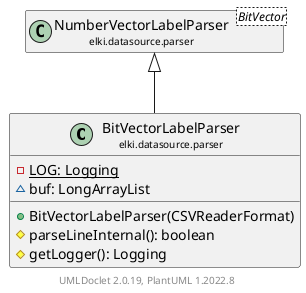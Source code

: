 @startuml
    remove .*\.(Instance|Par|Parameterizer|Factory)$
    set namespaceSeparator none
    hide empty fields
    hide empty methods

    class "<size:14>BitVectorLabelParser\n<size:10>elki.datasource.parser" as elki.datasource.parser.BitVectorLabelParser [[BitVectorLabelParser.html]] {
        {static} -LOG: Logging
        ~buf: LongArrayList
        +BitVectorLabelParser(CSVReaderFormat)
        #parseLineInternal(): boolean
        #getLogger(): Logging
    }

    class "<size:14>NumberVectorLabelParser\n<size:10>elki.datasource.parser" as elki.datasource.parser.NumberVectorLabelParser<BitVector> [[NumberVectorLabelParser.html]]
    class "<size:14>BitVectorLabelParser.Par\n<size:10>elki.datasource.parser" as elki.datasource.parser.BitVectorLabelParser.Par [[BitVectorLabelParser.Par.html]]

    elki.datasource.parser.NumberVectorLabelParser <|-- elki.datasource.parser.BitVectorLabelParser
    elki.datasource.parser.BitVectorLabelParser +-- elki.datasource.parser.BitVectorLabelParser.Par

    center footer UMLDoclet 2.0.19, PlantUML 1.2022.8
@enduml
